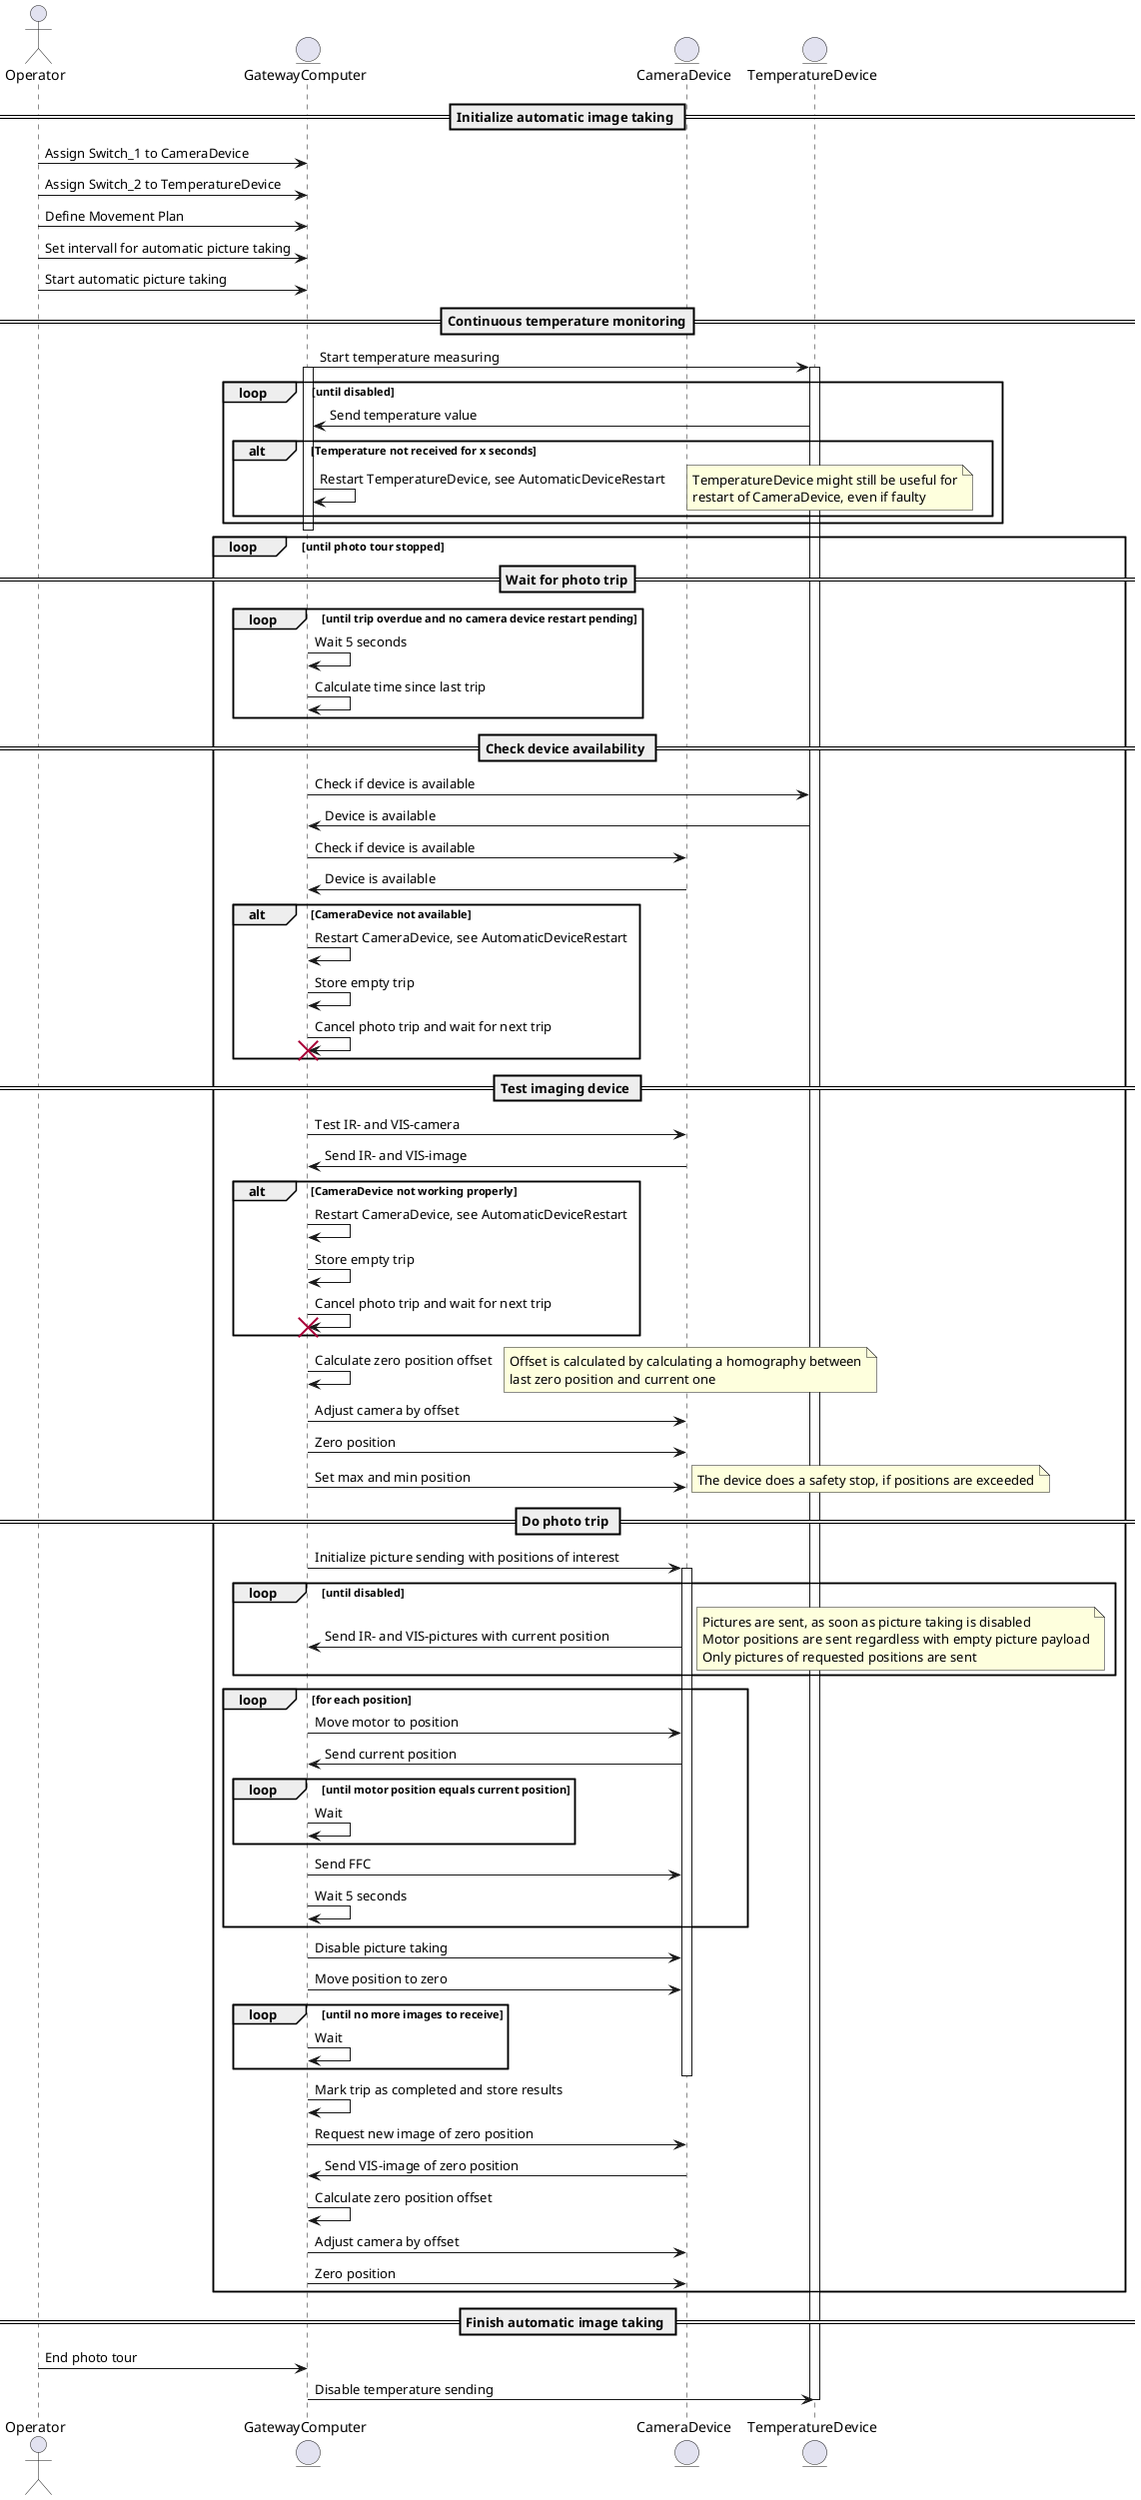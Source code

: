 @startuml Automatic Photo Tour

actor Operator as op
entity GatewayComputer as gc
entity CameraDevice as cd
entity TemperatureDevice  as td
== Initialize automatic image taking ==
op -> gc: Assign Switch_1 to CameraDevice
op -> gc: Assign Switch_2 to TemperatureDevice
op -> gc: Define Movement Plan
op -> gc: Set intervall for automatic picture taking
op -> gc: Start automatic picture taking
== Continuous temperature monitoring==
gc -> td: Start temperature measuring
activate td
activate gc
loop until disabled
  td -> gc: Send temperature value
  alt Temperature not received for x seconds
    gc -> gc: Restart TemperatureDevice, see AutomaticDeviceRestart
    note right: TemperatureDevice might still be useful for\nrestart of CameraDevice, even if faulty
  end
end
deactivate gc
loop until photo tour stopped
    == Wait for photo trip==
    loop until trip overdue and no camera device restart pending
        gc -> gc: Wait 5 seconds
        gc -> gc: Calculate time since last trip
    end
    == Check device availability ==
    gc -> td: Check if device is available
    td -> gc: Device is available
    gc -> cd: Check if device is available
    cd -> gc: Device is available
    alt CameraDevice not available
      gc -> gc: Restart CameraDevice, see AutomaticDeviceRestart
      gc -> gc: Store empty trip
      gc -> gc !!: Cancel photo trip and wait for next trip
    end
    == Test imaging device ==
    gc -> cd: Test IR- and VIS-camera
    cd -> gc: Send IR- and VIS-image
    alt CameraDevice not working properly
      gc -> gc: Restart CameraDevice, see AutomaticDeviceRestart
      gc -> gc: Store empty trip
      gc -> gc !!: Cancel photo trip and wait for next trip
    end
    gc -> gc: Calculate zero position offset
    note right: Offset is calculated by calculating a homography between\nlast zero position and current one
    gc -> cd: Adjust camera by offset
    gc -> cd: Zero position
    gc -> cd: Set max and min position
    note right: The device does a safety stop, if positions are exceeded
    == Do photo trip ==
    gc -> cd: Initialize picture sending with positions of interest
    activate cd
    loop until disabled
    cd -> gc: Send IR- and VIS-pictures with current position
    note right: Pictures are sent, as soon as picture taking is disabled\nMotor positions are sent regardless with empty picture payload\nOnly pictures of requested positions are sent
    end
    loop for each position
    gc -> cd: Move motor to position
    cd -> gc: Send current position
    loop until motor position equals current position
        gc -> gc: Wait
    end
    gc -> cd: Send FFC
    gc -> gc: Wait 5 seconds
    end
    gc -> cd: Disable picture taking
    gc -> cd: Move position to zero
    loop until no more images to receive
    gc -> gc: Wait
    end
    deactivate cd
    gc -> gc: Mark trip as completed and store results
    gc -> cd: Request new image of zero position
    cd -> gc: Send VIS-image of zero position
    gc -> gc: Calculate zero position offset
    gc -> cd: Adjust camera by offset
    gc -> cd: Zero position
end
== Finish automatic image taking ==
op -> gc: End photo tour
gc -> td: Disable temperature sending
deactivate td

@enduml